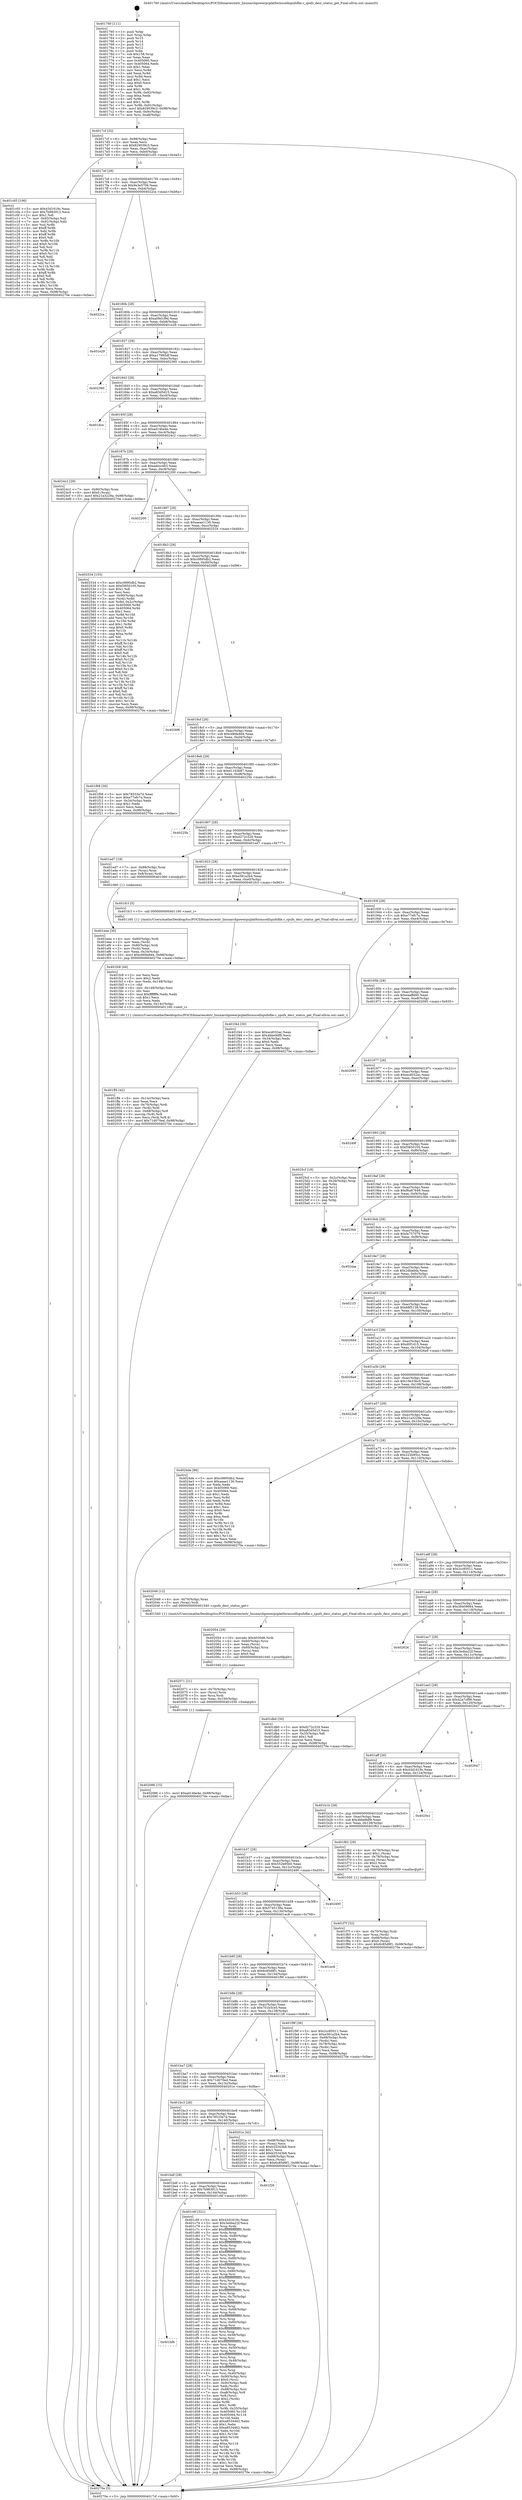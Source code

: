 digraph "0x401760" {
  label = "0x401760 (/mnt/c/Users/mathe/Desktop/tcc/POCII/binaries/extr_linuxarchpowerpcplatformscellspufsfile.c_spufs_decr_status_get_Final-ollvm.out::main(0))"
  labelloc = "t"
  node[shape=record]

  Entry [label="",width=0.3,height=0.3,shape=circle,fillcolor=black,style=filled]
  "0x4017cf" [label="{
     0x4017cf [32]\l
     | [instrs]\l
     &nbsp;&nbsp;0x4017cf \<+6\>: mov -0x98(%rbp),%eax\l
     &nbsp;&nbsp;0x4017d5 \<+2\>: mov %eax,%ecx\l
     &nbsp;&nbsp;0x4017d7 \<+6\>: sub $0x829039c3,%ecx\l
     &nbsp;&nbsp;0x4017dd \<+6\>: mov %eax,-0xac(%rbp)\l
     &nbsp;&nbsp;0x4017e3 \<+6\>: mov %ecx,-0xb0(%rbp)\l
     &nbsp;&nbsp;0x4017e9 \<+6\>: je 0000000000401c05 \<main+0x4a5\>\l
  }"]
  "0x401c05" [label="{
     0x401c05 [106]\l
     | [instrs]\l
     &nbsp;&nbsp;0x401c05 \<+5\>: mov $0x43d1619c,%eax\l
     &nbsp;&nbsp;0x401c0a \<+5\>: mov $0x7b983913,%ecx\l
     &nbsp;&nbsp;0x401c0f \<+2\>: mov $0x1,%dl\l
     &nbsp;&nbsp;0x401c11 \<+7\>: mov -0x92(%rbp),%sil\l
     &nbsp;&nbsp;0x401c18 \<+7\>: mov -0x91(%rbp),%dil\l
     &nbsp;&nbsp;0x401c1f \<+3\>: mov %sil,%r8b\l
     &nbsp;&nbsp;0x401c22 \<+4\>: xor $0xff,%r8b\l
     &nbsp;&nbsp;0x401c26 \<+3\>: mov %dil,%r9b\l
     &nbsp;&nbsp;0x401c29 \<+4\>: xor $0xff,%r9b\l
     &nbsp;&nbsp;0x401c2d \<+3\>: xor $0x0,%dl\l
     &nbsp;&nbsp;0x401c30 \<+3\>: mov %r8b,%r10b\l
     &nbsp;&nbsp;0x401c33 \<+4\>: and $0x0,%r10b\l
     &nbsp;&nbsp;0x401c37 \<+3\>: and %dl,%sil\l
     &nbsp;&nbsp;0x401c3a \<+3\>: mov %r9b,%r11b\l
     &nbsp;&nbsp;0x401c3d \<+4\>: and $0x0,%r11b\l
     &nbsp;&nbsp;0x401c41 \<+3\>: and %dl,%dil\l
     &nbsp;&nbsp;0x401c44 \<+3\>: or %sil,%r10b\l
     &nbsp;&nbsp;0x401c47 \<+3\>: or %dil,%r11b\l
     &nbsp;&nbsp;0x401c4a \<+3\>: xor %r11b,%r10b\l
     &nbsp;&nbsp;0x401c4d \<+3\>: or %r9b,%r8b\l
     &nbsp;&nbsp;0x401c50 \<+4\>: xor $0xff,%r8b\l
     &nbsp;&nbsp;0x401c54 \<+3\>: or $0x0,%dl\l
     &nbsp;&nbsp;0x401c57 \<+3\>: and %dl,%r8b\l
     &nbsp;&nbsp;0x401c5a \<+3\>: or %r8b,%r10b\l
     &nbsp;&nbsp;0x401c5d \<+4\>: test $0x1,%r10b\l
     &nbsp;&nbsp;0x401c61 \<+3\>: cmovne %ecx,%eax\l
     &nbsp;&nbsp;0x401c64 \<+6\>: mov %eax,-0x98(%rbp)\l
     &nbsp;&nbsp;0x401c6a \<+5\>: jmp 000000000040270e \<main+0xfae\>\l
  }"]
  "0x4017ef" [label="{
     0x4017ef [28]\l
     | [instrs]\l
     &nbsp;&nbsp;0x4017ef \<+5\>: jmp 00000000004017f4 \<main+0x94\>\l
     &nbsp;&nbsp;0x4017f4 \<+6\>: mov -0xac(%rbp),%eax\l
     &nbsp;&nbsp;0x4017fa \<+5\>: sub $0x9e3e5706,%eax\l
     &nbsp;&nbsp;0x4017ff \<+6\>: mov %eax,-0xb4(%rbp)\l
     &nbsp;&nbsp;0x401805 \<+6\>: je 00000000004022ca \<main+0xb6a\>\l
  }"]
  "0x40270e" [label="{
     0x40270e [5]\l
     | [instrs]\l
     &nbsp;&nbsp;0x40270e \<+5\>: jmp 00000000004017cf \<main+0x6f\>\l
  }"]
  "0x401760" [label="{
     0x401760 [111]\l
     | [instrs]\l
     &nbsp;&nbsp;0x401760 \<+1\>: push %rbp\l
     &nbsp;&nbsp;0x401761 \<+3\>: mov %rsp,%rbp\l
     &nbsp;&nbsp;0x401764 \<+2\>: push %r15\l
     &nbsp;&nbsp;0x401766 \<+2\>: push %r14\l
     &nbsp;&nbsp;0x401768 \<+2\>: push %r13\l
     &nbsp;&nbsp;0x40176a \<+2\>: push %r12\l
     &nbsp;&nbsp;0x40176c \<+1\>: push %rbx\l
     &nbsp;&nbsp;0x40176d \<+7\>: sub $0x158,%rsp\l
     &nbsp;&nbsp;0x401774 \<+2\>: xor %eax,%eax\l
     &nbsp;&nbsp;0x401776 \<+7\>: mov 0x405060,%ecx\l
     &nbsp;&nbsp;0x40177d \<+7\>: mov 0x405064,%edx\l
     &nbsp;&nbsp;0x401784 \<+3\>: sub $0x1,%eax\l
     &nbsp;&nbsp;0x401787 \<+3\>: mov %ecx,%r8d\l
     &nbsp;&nbsp;0x40178a \<+3\>: add %eax,%r8d\l
     &nbsp;&nbsp;0x40178d \<+4\>: imul %r8d,%ecx\l
     &nbsp;&nbsp;0x401791 \<+3\>: and $0x1,%ecx\l
     &nbsp;&nbsp;0x401794 \<+3\>: cmp $0x0,%ecx\l
     &nbsp;&nbsp;0x401797 \<+4\>: sete %r9b\l
     &nbsp;&nbsp;0x40179b \<+4\>: and $0x1,%r9b\l
     &nbsp;&nbsp;0x40179f \<+7\>: mov %r9b,-0x92(%rbp)\l
     &nbsp;&nbsp;0x4017a6 \<+3\>: cmp $0xa,%edx\l
     &nbsp;&nbsp;0x4017a9 \<+4\>: setl %r9b\l
     &nbsp;&nbsp;0x4017ad \<+4\>: and $0x1,%r9b\l
     &nbsp;&nbsp;0x4017b1 \<+7\>: mov %r9b,-0x91(%rbp)\l
     &nbsp;&nbsp;0x4017b8 \<+10\>: movl $0x829039c3,-0x98(%rbp)\l
     &nbsp;&nbsp;0x4017c2 \<+6\>: mov %edi,-0x9c(%rbp)\l
     &nbsp;&nbsp;0x4017c8 \<+7\>: mov %rsi,-0xa8(%rbp)\l
  }"]
  Exit [label="",width=0.3,height=0.3,shape=circle,fillcolor=black,style=filled,peripheries=2]
  "0x4022ca" [label="{
     0x4022ca\l
  }", style=dashed]
  "0x40180b" [label="{
     0x40180b [28]\l
     | [instrs]\l
     &nbsp;&nbsp;0x40180b \<+5\>: jmp 0000000000401810 \<main+0xb0\>\l
     &nbsp;&nbsp;0x401810 \<+6\>: mov -0xac(%rbp),%eax\l
     &nbsp;&nbsp;0x401816 \<+5\>: sub $0xa09d1f9d,%eax\l
     &nbsp;&nbsp;0x40181b \<+6\>: mov %eax,-0xb8(%rbp)\l
     &nbsp;&nbsp;0x401821 \<+6\>: je 0000000000401e29 \<main+0x6c9\>\l
  }"]
  "0x402086" [label="{
     0x402086 [15]\l
     | [instrs]\l
     &nbsp;&nbsp;0x402086 \<+10\>: movl $0xad14be4e,-0x98(%rbp)\l
     &nbsp;&nbsp;0x402090 \<+5\>: jmp 000000000040270e \<main+0xfae\>\l
  }"]
  "0x401e29" [label="{
     0x401e29\l
  }", style=dashed]
  "0x401827" [label="{
     0x401827 [28]\l
     | [instrs]\l
     &nbsp;&nbsp;0x401827 \<+5\>: jmp 000000000040182c \<main+0xcc\>\l
     &nbsp;&nbsp;0x40182c \<+6\>: mov -0xac(%rbp),%eax\l
     &nbsp;&nbsp;0x401832 \<+5\>: sub $0xa17985df,%eax\l
     &nbsp;&nbsp;0x401837 \<+6\>: mov %eax,-0xbc(%rbp)\l
     &nbsp;&nbsp;0x40183d \<+6\>: je 0000000000402360 \<main+0xc00\>\l
  }"]
  "0x402071" [label="{
     0x402071 [21]\l
     | [instrs]\l
     &nbsp;&nbsp;0x402071 \<+4\>: mov -0x70(%rbp),%rcx\l
     &nbsp;&nbsp;0x402075 \<+3\>: mov (%rcx),%rcx\l
     &nbsp;&nbsp;0x402078 \<+3\>: mov %rcx,%rdi\l
     &nbsp;&nbsp;0x40207b \<+6\>: mov %eax,-0x150(%rbp)\l
     &nbsp;&nbsp;0x402081 \<+5\>: call 0000000000401030 \<free@plt\>\l
     | [calls]\l
     &nbsp;&nbsp;0x401030 \{1\} (unknown)\l
  }"]
  "0x402360" [label="{
     0x402360\l
  }", style=dashed]
  "0x401843" [label="{
     0x401843 [28]\l
     | [instrs]\l
     &nbsp;&nbsp;0x401843 \<+5\>: jmp 0000000000401848 \<main+0xe8\>\l
     &nbsp;&nbsp;0x401848 \<+6\>: mov -0xac(%rbp),%eax\l
     &nbsp;&nbsp;0x40184e \<+5\>: sub $0xa83d5d15,%eax\l
     &nbsp;&nbsp;0x401853 \<+6\>: mov %eax,-0xc0(%rbp)\l
     &nbsp;&nbsp;0x401859 \<+6\>: je 0000000000401dce \<main+0x66e\>\l
  }"]
  "0x402054" [label="{
     0x402054 [29]\l
     | [instrs]\l
     &nbsp;&nbsp;0x402054 \<+10\>: movabs $0x4030d6,%rdi\l
     &nbsp;&nbsp;0x40205e \<+4\>: mov -0x60(%rbp),%rcx\l
     &nbsp;&nbsp;0x402062 \<+2\>: mov %eax,(%rcx)\l
     &nbsp;&nbsp;0x402064 \<+4\>: mov -0x60(%rbp),%rcx\l
     &nbsp;&nbsp;0x402068 \<+2\>: mov (%rcx),%esi\l
     &nbsp;&nbsp;0x40206a \<+2\>: mov $0x0,%al\l
     &nbsp;&nbsp;0x40206c \<+5\>: call 0000000000401040 \<printf@plt\>\l
     | [calls]\l
     &nbsp;&nbsp;0x401040 \{1\} (unknown)\l
  }"]
  "0x401dce" [label="{
     0x401dce\l
  }", style=dashed]
  "0x40185f" [label="{
     0x40185f [28]\l
     | [instrs]\l
     &nbsp;&nbsp;0x40185f \<+5\>: jmp 0000000000401864 \<main+0x104\>\l
     &nbsp;&nbsp;0x401864 \<+6\>: mov -0xac(%rbp),%eax\l
     &nbsp;&nbsp;0x40186a \<+5\>: sub $0xad14be4e,%eax\l
     &nbsp;&nbsp;0x40186f \<+6\>: mov %eax,-0xc4(%rbp)\l
     &nbsp;&nbsp;0x401875 \<+6\>: je 00000000004024c2 \<main+0xd62\>\l
  }"]
  "0x401ff4" [label="{
     0x401ff4 [42]\l
     | [instrs]\l
     &nbsp;&nbsp;0x401ff4 \<+6\>: mov -0x14c(%rbp),%ecx\l
     &nbsp;&nbsp;0x401ffa \<+3\>: imul %eax,%ecx\l
     &nbsp;&nbsp;0x401ffd \<+4\>: mov -0x70(%rbp),%rdi\l
     &nbsp;&nbsp;0x402001 \<+3\>: mov (%rdi),%rdi\l
     &nbsp;&nbsp;0x402004 \<+4\>: mov -0x68(%rbp),%r8\l
     &nbsp;&nbsp;0x402008 \<+3\>: movslq (%r8),%r8\l
     &nbsp;&nbsp;0x40200b \<+4\>: mov %ecx,(%rdi,%r8,4)\l
     &nbsp;&nbsp;0x40200f \<+10\>: movl $0x71d070ed,-0x98(%rbp)\l
     &nbsp;&nbsp;0x402019 \<+5\>: jmp 000000000040270e \<main+0xfae\>\l
  }"]
  "0x4024c2" [label="{
     0x4024c2 [28]\l
     | [instrs]\l
     &nbsp;&nbsp;0x4024c2 \<+7\>: mov -0x90(%rbp),%rax\l
     &nbsp;&nbsp;0x4024c9 \<+6\>: movl $0x0,(%rax)\l
     &nbsp;&nbsp;0x4024cf \<+10\>: movl $0x21a3229a,-0x98(%rbp)\l
     &nbsp;&nbsp;0x4024d9 \<+5\>: jmp 000000000040270e \<main+0xfae\>\l
  }"]
  "0x40187b" [label="{
     0x40187b [28]\l
     | [instrs]\l
     &nbsp;&nbsp;0x40187b \<+5\>: jmp 0000000000401880 \<main+0x120\>\l
     &nbsp;&nbsp;0x401880 \<+6\>: mov -0xac(%rbp),%eax\l
     &nbsp;&nbsp;0x401886 \<+5\>: sub $0xadecc463,%eax\l
     &nbsp;&nbsp;0x40188b \<+6\>: mov %eax,-0xc8(%rbp)\l
     &nbsp;&nbsp;0x401891 \<+6\>: je 0000000000402200 \<main+0xaa0\>\l
  }"]
  "0x401fc8" [label="{
     0x401fc8 [44]\l
     | [instrs]\l
     &nbsp;&nbsp;0x401fc8 \<+2\>: xor %ecx,%ecx\l
     &nbsp;&nbsp;0x401fca \<+5\>: mov $0x2,%edx\l
     &nbsp;&nbsp;0x401fcf \<+6\>: mov %edx,-0x148(%rbp)\l
     &nbsp;&nbsp;0x401fd5 \<+1\>: cltd\l
     &nbsp;&nbsp;0x401fd6 \<+6\>: mov -0x148(%rbp),%esi\l
     &nbsp;&nbsp;0x401fdc \<+2\>: idiv %esi\l
     &nbsp;&nbsp;0x401fde \<+6\>: imul $0xfffffffe,%edx,%edx\l
     &nbsp;&nbsp;0x401fe4 \<+3\>: sub $0x1,%ecx\l
     &nbsp;&nbsp;0x401fe7 \<+2\>: sub %ecx,%edx\l
     &nbsp;&nbsp;0x401fe9 \<+6\>: mov %edx,-0x14c(%rbp)\l
     &nbsp;&nbsp;0x401fef \<+5\>: call 0000000000401160 \<next_i\>\l
     | [calls]\l
     &nbsp;&nbsp;0x401160 \{1\} (/mnt/c/Users/mathe/Desktop/tcc/POCII/binaries/extr_linuxarchpowerpcplatformscellspufsfile.c_spufs_decr_status_get_Final-ollvm.out::next_i)\l
  }"]
  "0x402200" [label="{
     0x402200\l
  }", style=dashed]
  "0x401897" [label="{
     0x401897 [28]\l
     | [instrs]\l
     &nbsp;&nbsp;0x401897 \<+5\>: jmp 000000000040189c \<main+0x13c\>\l
     &nbsp;&nbsp;0x40189c \<+6\>: mov -0xac(%rbp),%eax\l
     &nbsp;&nbsp;0x4018a2 \<+5\>: sub $0xaeae1130,%eax\l
     &nbsp;&nbsp;0x4018a7 \<+6\>: mov %eax,-0xcc(%rbp)\l
     &nbsp;&nbsp;0x4018ad \<+6\>: je 0000000000402534 \<main+0xdd4\>\l
  }"]
  "0x401f7f" [label="{
     0x401f7f [32]\l
     | [instrs]\l
     &nbsp;&nbsp;0x401f7f \<+4\>: mov -0x70(%rbp),%rdi\l
     &nbsp;&nbsp;0x401f83 \<+3\>: mov %rax,(%rdi)\l
     &nbsp;&nbsp;0x401f86 \<+4\>: mov -0x68(%rbp),%rax\l
     &nbsp;&nbsp;0x401f8a \<+6\>: movl $0x0,(%rax)\l
     &nbsp;&nbsp;0x401f90 \<+10\>: movl $0x6c85d9f1,-0x98(%rbp)\l
     &nbsp;&nbsp;0x401f9a \<+5\>: jmp 000000000040270e \<main+0xfae\>\l
  }"]
  "0x402534" [label="{
     0x402534 [155]\l
     | [instrs]\l
     &nbsp;&nbsp;0x402534 \<+5\>: mov $0xc0895db2,%eax\l
     &nbsp;&nbsp;0x402539 \<+5\>: mov $0xf3850105,%ecx\l
     &nbsp;&nbsp;0x40253e \<+2\>: mov $0x1,%dl\l
     &nbsp;&nbsp;0x402540 \<+2\>: xor %esi,%esi\l
     &nbsp;&nbsp;0x402542 \<+7\>: mov -0x90(%rbp),%rdi\l
     &nbsp;&nbsp;0x402549 \<+3\>: mov (%rdi),%r8d\l
     &nbsp;&nbsp;0x40254c \<+4\>: mov %r8d,-0x2c(%rbp)\l
     &nbsp;&nbsp;0x402550 \<+8\>: mov 0x405060,%r8d\l
     &nbsp;&nbsp;0x402558 \<+8\>: mov 0x405064,%r9d\l
     &nbsp;&nbsp;0x402560 \<+3\>: sub $0x1,%esi\l
     &nbsp;&nbsp;0x402563 \<+3\>: mov %r8d,%r10d\l
     &nbsp;&nbsp;0x402566 \<+3\>: add %esi,%r10d\l
     &nbsp;&nbsp;0x402569 \<+4\>: imul %r10d,%r8d\l
     &nbsp;&nbsp;0x40256d \<+4\>: and $0x1,%r8d\l
     &nbsp;&nbsp;0x402571 \<+4\>: cmp $0x0,%r8d\l
     &nbsp;&nbsp;0x402575 \<+4\>: sete %r11b\l
     &nbsp;&nbsp;0x402579 \<+4\>: cmp $0xa,%r9d\l
     &nbsp;&nbsp;0x40257d \<+3\>: setl %bl\l
     &nbsp;&nbsp;0x402580 \<+3\>: mov %r11b,%r14b\l
     &nbsp;&nbsp;0x402583 \<+4\>: xor $0xff,%r14b\l
     &nbsp;&nbsp;0x402587 \<+3\>: mov %bl,%r15b\l
     &nbsp;&nbsp;0x40258a \<+4\>: xor $0xff,%r15b\l
     &nbsp;&nbsp;0x40258e \<+3\>: xor $0x0,%dl\l
     &nbsp;&nbsp;0x402591 \<+3\>: mov %r14b,%r12b\l
     &nbsp;&nbsp;0x402594 \<+4\>: and $0x0,%r12b\l
     &nbsp;&nbsp;0x402598 \<+3\>: and %dl,%r11b\l
     &nbsp;&nbsp;0x40259b \<+3\>: mov %r15b,%r13b\l
     &nbsp;&nbsp;0x40259e \<+4\>: and $0x0,%r13b\l
     &nbsp;&nbsp;0x4025a2 \<+2\>: and %dl,%bl\l
     &nbsp;&nbsp;0x4025a4 \<+3\>: or %r11b,%r12b\l
     &nbsp;&nbsp;0x4025a7 \<+3\>: or %bl,%r13b\l
     &nbsp;&nbsp;0x4025aa \<+3\>: xor %r13b,%r12b\l
     &nbsp;&nbsp;0x4025ad \<+3\>: or %r15b,%r14b\l
     &nbsp;&nbsp;0x4025b0 \<+4\>: xor $0xff,%r14b\l
     &nbsp;&nbsp;0x4025b4 \<+3\>: or $0x0,%dl\l
     &nbsp;&nbsp;0x4025b7 \<+3\>: and %dl,%r14b\l
     &nbsp;&nbsp;0x4025ba \<+3\>: or %r14b,%r12b\l
     &nbsp;&nbsp;0x4025bd \<+4\>: test $0x1,%r12b\l
     &nbsp;&nbsp;0x4025c1 \<+3\>: cmovne %ecx,%eax\l
     &nbsp;&nbsp;0x4025c4 \<+6\>: mov %eax,-0x98(%rbp)\l
     &nbsp;&nbsp;0x4025ca \<+5\>: jmp 000000000040270e \<main+0xfae\>\l
  }"]
  "0x4018b3" [label="{
     0x4018b3 [28]\l
     | [instrs]\l
     &nbsp;&nbsp;0x4018b3 \<+5\>: jmp 00000000004018b8 \<main+0x158\>\l
     &nbsp;&nbsp;0x4018b8 \<+6\>: mov -0xac(%rbp),%eax\l
     &nbsp;&nbsp;0x4018be \<+5\>: sub $0xc0895db2,%eax\l
     &nbsp;&nbsp;0x4018c3 \<+6\>: mov %eax,-0xd0(%rbp)\l
     &nbsp;&nbsp;0x4018c9 \<+6\>: je 00000000004026f6 \<main+0xf96\>\l
  }"]
  "0x401eea" [label="{
     0x401eea [30]\l
     | [instrs]\l
     &nbsp;&nbsp;0x401eea \<+4\>: mov -0x80(%rbp),%rdi\l
     &nbsp;&nbsp;0x401eee \<+2\>: mov %eax,(%rdi)\l
     &nbsp;&nbsp;0x401ef0 \<+4\>: mov -0x80(%rbp),%rdi\l
     &nbsp;&nbsp;0x401ef4 \<+2\>: mov (%rdi),%eax\l
     &nbsp;&nbsp;0x401ef6 \<+3\>: mov %eax,-0x34(%rbp)\l
     &nbsp;&nbsp;0x401ef9 \<+10\>: movl $0xc669a9d4,-0x98(%rbp)\l
     &nbsp;&nbsp;0x401f03 \<+5\>: jmp 000000000040270e \<main+0xfae\>\l
  }"]
  "0x4026f6" [label="{
     0x4026f6\l
  }", style=dashed]
  "0x4018cf" [label="{
     0x4018cf [28]\l
     | [instrs]\l
     &nbsp;&nbsp;0x4018cf \<+5\>: jmp 00000000004018d4 \<main+0x174\>\l
     &nbsp;&nbsp;0x4018d4 \<+6\>: mov -0xac(%rbp),%eax\l
     &nbsp;&nbsp;0x4018da \<+5\>: sub $0xc669a9d4,%eax\l
     &nbsp;&nbsp;0x4018df \<+6\>: mov %eax,-0xd4(%rbp)\l
     &nbsp;&nbsp;0x4018e5 \<+6\>: je 0000000000401f08 \<main+0x7a8\>\l
  }"]
  "0x401bfb" [label="{
     0x401bfb\l
  }", style=dashed]
  "0x401f08" [label="{
     0x401f08 [30]\l
     | [instrs]\l
     &nbsp;&nbsp;0x401f08 \<+5\>: mov $0x78533e7d,%eax\l
     &nbsp;&nbsp;0x401f0d \<+5\>: mov $0xe77efc7a,%ecx\l
     &nbsp;&nbsp;0x401f12 \<+3\>: mov -0x34(%rbp),%edx\l
     &nbsp;&nbsp;0x401f15 \<+3\>: cmp $0x1,%edx\l
     &nbsp;&nbsp;0x401f18 \<+3\>: cmovl %ecx,%eax\l
     &nbsp;&nbsp;0x401f1b \<+6\>: mov %eax,-0x98(%rbp)\l
     &nbsp;&nbsp;0x401f21 \<+5\>: jmp 000000000040270e \<main+0xfae\>\l
  }"]
  "0x4018eb" [label="{
     0x4018eb [28]\l
     | [instrs]\l
     &nbsp;&nbsp;0x4018eb \<+5\>: jmp 00000000004018f0 \<main+0x190\>\l
     &nbsp;&nbsp;0x4018f0 \<+6\>: mov -0xac(%rbp),%eax\l
     &nbsp;&nbsp;0x4018f6 \<+5\>: sub $0xd1163b87,%eax\l
     &nbsp;&nbsp;0x4018fb \<+6\>: mov %eax,-0xd8(%rbp)\l
     &nbsp;&nbsp;0x401901 \<+6\>: je 000000000040225b \<main+0xafb\>\l
  }"]
  "0x401c6f" [label="{
     0x401c6f [321]\l
     | [instrs]\l
     &nbsp;&nbsp;0x401c6f \<+5\>: mov $0x43d1619c,%eax\l
     &nbsp;&nbsp;0x401c74 \<+5\>: mov $0x3e4ba22f,%ecx\l
     &nbsp;&nbsp;0x401c79 \<+3\>: mov %rsp,%rdx\l
     &nbsp;&nbsp;0x401c7c \<+4\>: add $0xfffffffffffffff0,%rdx\l
     &nbsp;&nbsp;0x401c80 \<+3\>: mov %rdx,%rsp\l
     &nbsp;&nbsp;0x401c83 \<+7\>: mov %rdx,-0x90(%rbp)\l
     &nbsp;&nbsp;0x401c8a \<+3\>: mov %rsp,%rdx\l
     &nbsp;&nbsp;0x401c8d \<+4\>: add $0xfffffffffffffff0,%rdx\l
     &nbsp;&nbsp;0x401c91 \<+3\>: mov %rdx,%rsp\l
     &nbsp;&nbsp;0x401c94 \<+3\>: mov %rsp,%rsi\l
     &nbsp;&nbsp;0x401c97 \<+4\>: add $0xfffffffffffffff0,%rsi\l
     &nbsp;&nbsp;0x401c9b \<+3\>: mov %rsi,%rsp\l
     &nbsp;&nbsp;0x401c9e \<+7\>: mov %rsi,-0x88(%rbp)\l
     &nbsp;&nbsp;0x401ca5 \<+3\>: mov %rsp,%rsi\l
     &nbsp;&nbsp;0x401ca8 \<+4\>: add $0xfffffffffffffff0,%rsi\l
     &nbsp;&nbsp;0x401cac \<+3\>: mov %rsi,%rsp\l
     &nbsp;&nbsp;0x401caf \<+4\>: mov %rsi,-0x80(%rbp)\l
     &nbsp;&nbsp;0x401cb3 \<+3\>: mov %rsp,%rsi\l
     &nbsp;&nbsp;0x401cb6 \<+4\>: add $0xfffffffffffffff0,%rsi\l
     &nbsp;&nbsp;0x401cba \<+3\>: mov %rsi,%rsp\l
     &nbsp;&nbsp;0x401cbd \<+4\>: mov %rsi,-0x78(%rbp)\l
     &nbsp;&nbsp;0x401cc1 \<+3\>: mov %rsp,%rsi\l
     &nbsp;&nbsp;0x401cc4 \<+4\>: add $0xfffffffffffffff0,%rsi\l
     &nbsp;&nbsp;0x401cc8 \<+3\>: mov %rsi,%rsp\l
     &nbsp;&nbsp;0x401ccb \<+4\>: mov %rsi,-0x70(%rbp)\l
     &nbsp;&nbsp;0x401ccf \<+3\>: mov %rsp,%rsi\l
     &nbsp;&nbsp;0x401cd2 \<+4\>: add $0xfffffffffffffff0,%rsi\l
     &nbsp;&nbsp;0x401cd6 \<+3\>: mov %rsi,%rsp\l
     &nbsp;&nbsp;0x401cd9 \<+4\>: mov %rsi,-0x68(%rbp)\l
     &nbsp;&nbsp;0x401cdd \<+3\>: mov %rsp,%rsi\l
     &nbsp;&nbsp;0x401ce0 \<+4\>: add $0xfffffffffffffff0,%rsi\l
     &nbsp;&nbsp;0x401ce4 \<+3\>: mov %rsi,%rsp\l
     &nbsp;&nbsp;0x401ce7 \<+4\>: mov %rsi,-0x60(%rbp)\l
     &nbsp;&nbsp;0x401ceb \<+3\>: mov %rsp,%rsi\l
     &nbsp;&nbsp;0x401cee \<+4\>: add $0xfffffffffffffff0,%rsi\l
     &nbsp;&nbsp;0x401cf2 \<+3\>: mov %rsi,%rsp\l
     &nbsp;&nbsp;0x401cf5 \<+4\>: mov %rsi,-0x58(%rbp)\l
     &nbsp;&nbsp;0x401cf9 \<+3\>: mov %rsp,%rsi\l
     &nbsp;&nbsp;0x401cfc \<+4\>: add $0xfffffffffffffff0,%rsi\l
     &nbsp;&nbsp;0x401d00 \<+3\>: mov %rsi,%rsp\l
     &nbsp;&nbsp;0x401d03 \<+4\>: mov %rsi,-0x50(%rbp)\l
     &nbsp;&nbsp;0x401d07 \<+3\>: mov %rsp,%rsi\l
     &nbsp;&nbsp;0x401d0a \<+4\>: add $0xfffffffffffffff0,%rsi\l
     &nbsp;&nbsp;0x401d0e \<+3\>: mov %rsi,%rsp\l
     &nbsp;&nbsp;0x401d11 \<+4\>: mov %rsi,-0x48(%rbp)\l
     &nbsp;&nbsp;0x401d15 \<+3\>: mov %rsp,%rsi\l
     &nbsp;&nbsp;0x401d18 \<+4\>: add $0xfffffffffffffff0,%rsi\l
     &nbsp;&nbsp;0x401d1c \<+3\>: mov %rsi,%rsp\l
     &nbsp;&nbsp;0x401d1f \<+4\>: mov %rsi,-0x40(%rbp)\l
     &nbsp;&nbsp;0x401d23 \<+7\>: mov -0x90(%rbp),%rsi\l
     &nbsp;&nbsp;0x401d2a \<+6\>: movl $0x0,(%rsi)\l
     &nbsp;&nbsp;0x401d30 \<+6\>: mov -0x9c(%rbp),%edi\l
     &nbsp;&nbsp;0x401d36 \<+2\>: mov %edi,(%rdx)\l
     &nbsp;&nbsp;0x401d38 \<+7\>: mov -0x88(%rbp),%rsi\l
     &nbsp;&nbsp;0x401d3f \<+7\>: mov -0xa8(%rbp),%r8\l
     &nbsp;&nbsp;0x401d46 \<+3\>: mov %r8,(%rsi)\l
     &nbsp;&nbsp;0x401d49 \<+3\>: cmpl $0x2,(%rdx)\l
     &nbsp;&nbsp;0x401d4c \<+4\>: setne %r9b\l
     &nbsp;&nbsp;0x401d50 \<+4\>: and $0x1,%r9b\l
     &nbsp;&nbsp;0x401d54 \<+4\>: mov %r9b,-0x35(%rbp)\l
     &nbsp;&nbsp;0x401d58 \<+8\>: mov 0x405060,%r10d\l
     &nbsp;&nbsp;0x401d60 \<+8\>: mov 0x405064,%r11d\l
     &nbsp;&nbsp;0x401d68 \<+3\>: mov %r10d,%ebx\l
     &nbsp;&nbsp;0x401d6b \<+6\>: add $0xa8534462,%ebx\l
     &nbsp;&nbsp;0x401d71 \<+3\>: sub $0x1,%ebx\l
     &nbsp;&nbsp;0x401d74 \<+6\>: sub $0xa8534462,%ebx\l
     &nbsp;&nbsp;0x401d7a \<+4\>: imul %ebx,%r10d\l
     &nbsp;&nbsp;0x401d7e \<+4\>: and $0x1,%r10d\l
     &nbsp;&nbsp;0x401d82 \<+4\>: cmp $0x0,%r10d\l
     &nbsp;&nbsp;0x401d86 \<+4\>: sete %r9b\l
     &nbsp;&nbsp;0x401d8a \<+4\>: cmp $0xa,%r11d\l
     &nbsp;&nbsp;0x401d8e \<+4\>: setl %r14b\l
     &nbsp;&nbsp;0x401d92 \<+3\>: mov %r9b,%r15b\l
     &nbsp;&nbsp;0x401d95 \<+3\>: and %r14b,%r15b\l
     &nbsp;&nbsp;0x401d98 \<+3\>: xor %r14b,%r9b\l
     &nbsp;&nbsp;0x401d9b \<+3\>: or %r9b,%r15b\l
     &nbsp;&nbsp;0x401d9e \<+4\>: test $0x1,%r15b\l
     &nbsp;&nbsp;0x401da2 \<+3\>: cmovne %ecx,%eax\l
     &nbsp;&nbsp;0x401da5 \<+6\>: mov %eax,-0x98(%rbp)\l
     &nbsp;&nbsp;0x401dab \<+5\>: jmp 000000000040270e \<main+0xfae\>\l
  }"]
  "0x40225b" [label="{
     0x40225b\l
  }", style=dashed]
  "0x401907" [label="{
     0x401907 [28]\l
     | [instrs]\l
     &nbsp;&nbsp;0x401907 \<+5\>: jmp 000000000040190c \<main+0x1ac\>\l
     &nbsp;&nbsp;0x40190c \<+6\>: mov -0xac(%rbp),%eax\l
     &nbsp;&nbsp;0x401912 \<+5\>: sub $0xd272c329,%eax\l
     &nbsp;&nbsp;0x401917 \<+6\>: mov %eax,-0xdc(%rbp)\l
     &nbsp;&nbsp;0x40191d \<+6\>: je 0000000000401ed7 \<main+0x777\>\l
  }"]
  "0x401bdf" [label="{
     0x401bdf [28]\l
     | [instrs]\l
     &nbsp;&nbsp;0x401bdf \<+5\>: jmp 0000000000401be4 \<main+0x484\>\l
     &nbsp;&nbsp;0x401be4 \<+6\>: mov -0xac(%rbp),%eax\l
     &nbsp;&nbsp;0x401bea \<+5\>: sub $0x7b983913,%eax\l
     &nbsp;&nbsp;0x401bef \<+6\>: mov %eax,-0x144(%rbp)\l
     &nbsp;&nbsp;0x401bf5 \<+6\>: je 0000000000401c6f \<main+0x50f\>\l
  }"]
  "0x401ed7" [label="{
     0x401ed7 [19]\l
     | [instrs]\l
     &nbsp;&nbsp;0x401ed7 \<+7\>: mov -0x88(%rbp),%rax\l
     &nbsp;&nbsp;0x401ede \<+3\>: mov (%rax),%rax\l
     &nbsp;&nbsp;0x401ee1 \<+4\>: mov 0x8(%rax),%rdi\l
     &nbsp;&nbsp;0x401ee5 \<+5\>: call 0000000000401060 \<atoi@plt\>\l
     | [calls]\l
     &nbsp;&nbsp;0x401060 \{1\} (unknown)\l
  }"]
  "0x401923" [label="{
     0x401923 [28]\l
     | [instrs]\l
     &nbsp;&nbsp;0x401923 \<+5\>: jmp 0000000000401928 \<main+0x1c8\>\l
     &nbsp;&nbsp;0x401928 \<+6\>: mov -0xac(%rbp),%eax\l
     &nbsp;&nbsp;0x40192e \<+5\>: sub $0xe581a2b4,%eax\l
     &nbsp;&nbsp;0x401933 \<+6\>: mov %eax,-0xe0(%rbp)\l
     &nbsp;&nbsp;0x401939 \<+6\>: je 0000000000401fc3 \<main+0x863\>\l
  }"]
  "0x401f26" [label="{
     0x401f26\l
  }", style=dashed]
  "0x401fc3" [label="{
     0x401fc3 [5]\l
     | [instrs]\l
     &nbsp;&nbsp;0x401fc3 \<+5\>: call 0000000000401160 \<next_i\>\l
     | [calls]\l
     &nbsp;&nbsp;0x401160 \{1\} (/mnt/c/Users/mathe/Desktop/tcc/POCII/binaries/extr_linuxarchpowerpcplatformscellspufsfile.c_spufs_decr_status_get_Final-ollvm.out::next_i)\l
  }"]
  "0x40193f" [label="{
     0x40193f [28]\l
     | [instrs]\l
     &nbsp;&nbsp;0x40193f \<+5\>: jmp 0000000000401944 \<main+0x1e4\>\l
     &nbsp;&nbsp;0x401944 \<+6\>: mov -0xac(%rbp),%eax\l
     &nbsp;&nbsp;0x40194a \<+5\>: sub $0xe77efc7a,%eax\l
     &nbsp;&nbsp;0x40194f \<+6\>: mov %eax,-0xe4(%rbp)\l
     &nbsp;&nbsp;0x401955 \<+6\>: je 0000000000401f44 \<main+0x7e4\>\l
  }"]
  "0x401bc3" [label="{
     0x401bc3 [28]\l
     | [instrs]\l
     &nbsp;&nbsp;0x401bc3 \<+5\>: jmp 0000000000401bc8 \<main+0x468\>\l
     &nbsp;&nbsp;0x401bc8 \<+6\>: mov -0xac(%rbp),%eax\l
     &nbsp;&nbsp;0x401bce \<+5\>: sub $0x78533e7d,%eax\l
     &nbsp;&nbsp;0x401bd3 \<+6\>: mov %eax,-0x140(%rbp)\l
     &nbsp;&nbsp;0x401bd9 \<+6\>: je 0000000000401f26 \<main+0x7c6\>\l
  }"]
  "0x401f44" [label="{
     0x401f44 [30]\l
     | [instrs]\l
     &nbsp;&nbsp;0x401f44 \<+5\>: mov $0xecd032ac,%eax\l
     &nbsp;&nbsp;0x401f49 \<+5\>: mov $0x4bbe9df9,%ecx\l
     &nbsp;&nbsp;0x401f4e \<+3\>: mov -0x34(%rbp),%edx\l
     &nbsp;&nbsp;0x401f51 \<+3\>: cmp $0x0,%edx\l
     &nbsp;&nbsp;0x401f54 \<+3\>: cmove %ecx,%eax\l
     &nbsp;&nbsp;0x401f57 \<+6\>: mov %eax,-0x98(%rbp)\l
     &nbsp;&nbsp;0x401f5d \<+5\>: jmp 000000000040270e \<main+0xfae\>\l
  }"]
  "0x40195b" [label="{
     0x40195b [28]\l
     | [instrs]\l
     &nbsp;&nbsp;0x40195b \<+5\>: jmp 0000000000401960 \<main+0x200\>\l
     &nbsp;&nbsp;0x401960 \<+6\>: mov -0xac(%rbp),%eax\l
     &nbsp;&nbsp;0x401966 \<+5\>: sub $0xeaaffd00,%eax\l
     &nbsp;&nbsp;0x40196b \<+6\>: mov %eax,-0xe8(%rbp)\l
     &nbsp;&nbsp;0x401971 \<+6\>: je 0000000000402095 \<main+0x935\>\l
  }"]
  "0x40201e" [label="{
     0x40201e [42]\l
     | [instrs]\l
     &nbsp;&nbsp;0x40201e \<+4\>: mov -0x68(%rbp),%rax\l
     &nbsp;&nbsp;0x402022 \<+2\>: mov (%rax),%ecx\l
     &nbsp;&nbsp;0x402024 \<+6\>: sub $0xb35343b8,%ecx\l
     &nbsp;&nbsp;0x40202a \<+3\>: add $0x1,%ecx\l
     &nbsp;&nbsp;0x40202d \<+6\>: add $0xb35343b8,%ecx\l
     &nbsp;&nbsp;0x402033 \<+4\>: mov -0x68(%rbp),%rax\l
     &nbsp;&nbsp;0x402037 \<+2\>: mov %ecx,(%rax)\l
     &nbsp;&nbsp;0x402039 \<+10\>: movl $0x6c85d9f1,-0x98(%rbp)\l
     &nbsp;&nbsp;0x402043 \<+5\>: jmp 000000000040270e \<main+0xfae\>\l
  }"]
  "0x402095" [label="{
     0x402095\l
  }", style=dashed]
  "0x401977" [label="{
     0x401977 [28]\l
     | [instrs]\l
     &nbsp;&nbsp;0x401977 \<+5\>: jmp 000000000040197c \<main+0x21c\>\l
     &nbsp;&nbsp;0x40197c \<+6\>: mov -0xac(%rbp),%eax\l
     &nbsp;&nbsp;0x401982 \<+5\>: sub $0xecd032ac,%eax\l
     &nbsp;&nbsp;0x401987 \<+6\>: mov %eax,-0xec(%rbp)\l
     &nbsp;&nbsp;0x40198d \<+6\>: je 000000000040249f \<main+0xd3f\>\l
  }"]
  "0x401ba7" [label="{
     0x401ba7 [28]\l
     | [instrs]\l
     &nbsp;&nbsp;0x401ba7 \<+5\>: jmp 0000000000401bac \<main+0x44c\>\l
     &nbsp;&nbsp;0x401bac \<+6\>: mov -0xac(%rbp),%eax\l
     &nbsp;&nbsp;0x401bb2 \<+5\>: sub $0x71d070ed,%eax\l
     &nbsp;&nbsp;0x401bb7 \<+6\>: mov %eax,-0x13c(%rbp)\l
     &nbsp;&nbsp;0x401bbd \<+6\>: je 000000000040201e \<main+0x8be\>\l
  }"]
  "0x40249f" [label="{
     0x40249f\l
  }", style=dashed]
  "0x401993" [label="{
     0x401993 [28]\l
     | [instrs]\l
     &nbsp;&nbsp;0x401993 \<+5\>: jmp 0000000000401998 \<main+0x238\>\l
     &nbsp;&nbsp;0x401998 \<+6\>: mov -0xac(%rbp),%eax\l
     &nbsp;&nbsp;0x40199e \<+5\>: sub $0xf3850105,%eax\l
     &nbsp;&nbsp;0x4019a3 \<+6\>: mov %eax,-0xf0(%rbp)\l
     &nbsp;&nbsp;0x4019a9 \<+6\>: je 00000000004025cf \<main+0xe6f\>\l
  }"]
  "0x402128" [label="{
     0x402128\l
  }", style=dashed]
  "0x4025cf" [label="{
     0x4025cf [18]\l
     | [instrs]\l
     &nbsp;&nbsp;0x4025cf \<+3\>: mov -0x2c(%rbp),%eax\l
     &nbsp;&nbsp;0x4025d2 \<+4\>: lea -0x28(%rbp),%rsp\l
     &nbsp;&nbsp;0x4025d6 \<+1\>: pop %rbx\l
     &nbsp;&nbsp;0x4025d7 \<+2\>: pop %r12\l
     &nbsp;&nbsp;0x4025d9 \<+2\>: pop %r13\l
     &nbsp;&nbsp;0x4025db \<+2\>: pop %r14\l
     &nbsp;&nbsp;0x4025dd \<+2\>: pop %r15\l
     &nbsp;&nbsp;0x4025df \<+1\>: pop %rbp\l
     &nbsp;&nbsp;0x4025e0 \<+1\>: ret\l
  }"]
  "0x4019af" [label="{
     0x4019af [28]\l
     | [instrs]\l
     &nbsp;&nbsp;0x4019af \<+5\>: jmp 00000000004019b4 \<main+0x254\>\l
     &nbsp;&nbsp;0x4019b4 \<+6\>: mov -0xac(%rbp),%eax\l
     &nbsp;&nbsp;0x4019ba \<+5\>: sub $0xf6a87649,%eax\l
     &nbsp;&nbsp;0x4019bf \<+6\>: mov %eax,-0xf4(%rbp)\l
     &nbsp;&nbsp;0x4019c5 \<+6\>: je 00000000004023bb \<main+0xc5b\>\l
  }"]
  "0x401b8b" [label="{
     0x401b8b [28]\l
     | [instrs]\l
     &nbsp;&nbsp;0x401b8b \<+5\>: jmp 0000000000401b90 \<main+0x430\>\l
     &nbsp;&nbsp;0x401b90 \<+6\>: mov -0xac(%rbp),%eax\l
     &nbsp;&nbsp;0x401b96 \<+5\>: sub $0x701b3ce5,%eax\l
     &nbsp;&nbsp;0x401b9b \<+6\>: mov %eax,-0x138(%rbp)\l
     &nbsp;&nbsp;0x401ba1 \<+6\>: je 0000000000402128 \<main+0x9c8\>\l
  }"]
  "0x4023bb" [label="{
     0x4023bb\l
  }", style=dashed]
  "0x4019cb" [label="{
     0x4019cb [28]\l
     | [instrs]\l
     &nbsp;&nbsp;0x4019cb \<+5\>: jmp 00000000004019d0 \<main+0x270\>\l
     &nbsp;&nbsp;0x4019d0 \<+6\>: mov -0xac(%rbp),%eax\l
     &nbsp;&nbsp;0x4019d6 \<+5\>: sub $0xfa757079,%eax\l
     &nbsp;&nbsp;0x4019db \<+6\>: mov %eax,-0xf8(%rbp)\l
     &nbsp;&nbsp;0x4019e1 \<+6\>: je 00000000004024ae \<main+0xd4e\>\l
  }"]
  "0x401f9f" [label="{
     0x401f9f [36]\l
     | [instrs]\l
     &nbsp;&nbsp;0x401f9f \<+5\>: mov $0x2cc85011,%eax\l
     &nbsp;&nbsp;0x401fa4 \<+5\>: mov $0xe581a2b4,%ecx\l
     &nbsp;&nbsp;0x401fa9 \<+4\>: mov -0x68(%rbp),%rdx\l
     &nbsp;&nbsp;0x401fad \<+2\>: mov (%rdx),%esi\l
     &nbsp;&nbsp;0x401faf \<+4\>: mov -0x78(%rbp),%rdx\l
     &nbsp;&nbsp;0x401fb3 \<+2\>: cmp (%rdx),%esi\l
     &nbsp;&nbsp;0x401fb5 \<+3\>: cmovl %ecx,%eax\l
     &nbsp;&nbsp;0x401fb8 \<+6\>: mov %eax,-0x98(%rbp)\l
     &nbsp;&nbsp;0x401fbe \<+5\>: jmp 000000000040270e \<main+0xfae\>\l
  }"]
  "0x4024ae" [label="{
     0x4024ae\l
  }", style=dashed]
  "0x4019e7" [label="{
     0x4019e7 [28]\l
     | [instrs]\l
     &nbsp;&nbsp;0x4019e7 \<+5\>: jmp 00000000004019ec \<main+0x28c\>\l
     &nbsp;&nbsp;0x4019ec \<+6\>: mov -0xac(%rbp),%eax\l
     &nbsp;&nbsp;0x4019f2 \<+5\>: sub $0x2dbadda,%eax\l
     &nbsp;&nbsp;0x4019f7 \<+6\>: mov %eax,-0xfc(%rbp)\l
     &nbsp;&nbsp;0x4019fd \<+6\>: je 00000000004021f1 \<main+0xa91\>\l
  }"]
  "0x401b6f" [label="{
     0x401b6f [28]\l
     | [instrs]\l
     &nbsp;&nbsp;0x401b6f \<+5\>: jmp 0000000000401b74 \<main+0x414\>\l
     &nbsp;&nbsp;0x401b74 \<+6\>: mov -0xac(%rbp),%eax\l
     &nbsp;&nbsp;0x401b7a \<+5\>: sub $0x6c85d9f1,%eax\l
     &nbsp;&nbsp;0x401b7f \<+6\>: mov %eax,-0x134(%rbp)\l
     &nbsp;&nbsp;0x401b85 \<+6\>: je 0000000000401f9f \<main+0x83f\>\l
  }"]
  "0x4021f1" [label="{
     0x4021f1\l
  }", style=dashed]
  "0x401a03" [label="{
     0x401a03 [28]\l
     | [instrs]\l
     &nbsp;&nbsp;0x401a03 \<+5\>: jmp 0000000000401a08 \<main+0x2a8\>\l
     &nbsp;&nbsp;0x401a08 \<+6\>: mov -0xac(%rbp),%eax\l
     &nbsp;&nbsp;0x401a0e \<+5\>: sub $0x68f5138,%eax\l
     &nbsp;&nbsp;0x401a13 \<+6\>: mov %eax,-0x100(%rbp)\l
     &nbsp;&nbsp;0x401a19 \<+6\>: je 0000000000402684 \<main+0xf24\>\l
  }"]
  "0x401ec8" [label="{
     0x401ec8\l
  }", style=dashed]
  "0x402684" [label="{
     0x402684\l
  }", style=dashed]
  "0x401a1f" [label="{
     0x401a1f [28]\l
     | [instrs]\l
     &nbsp;&nbsp;0x401a1f \<+5\>: jmp 0000000000401a24 \<main+0x2c4\>\l
     &nbsp;&nbsp;0x401a24 \<+6\>: mov -0xac(%rbp),%eax\l
     &nbsp;&nbsp;0x401a2a \<+5\>: sub $0xd0f1d15,%eax\l
     &nbsp;&nbsp;0x401a2f \<+6\>: mov %eax,-0x104(%rbp)\l
     &nbsp;&nbsp;0x401a35 \<+6\>: je 00000000004026a9 \<main+0xf49\>\l
  }"]
  "0x401b53" [label="{
     0x401b53 [28]\l
     | [instrs]\l
     &nbsp;&nbsp;0x401b53 \<+5\>: jmp 0000000000401b58 \<main+0x3f8\>\l
     &nbsp;&nbsp;0x401b58 \<+6\>: mov -0xac(%rbp),%eax\l
     &nbsp;&nbsp;0x401b5e \<+5\>: sub $0x5745138a,%eax\l
     &nbsp;&nbsp;0x401b63 \<+6\>: mov %eax,-0x130(%rbp)\l
     &nbsp;&nbsp;0x401b69 \<+6\>: je 0000000000401ec8 \<main+0x768\>\l
  }"]
  "0x4026a9" [label="{
     0x4026a9\l
  }", style=dashed]
  "0x401a3b" [label="{
     0x401a3b [28]\l
     | [instrs]\l
     &nbsp;&nbsp;0x401a3b \<+5\>: jmp 0000000000401a40 \<main+0x2e0\>\l
     &nbsp;&nbsp;0x401a40 \<+6\>: mov -0xac(%rbp),%eax\l
     &nbsp;&nbsp;0x401a46 \<+5\>: sub $0x19e33bc0,%eax\l
     &nbsp;&nbsp;0x401a4b \<+6\>: mov %eax,-0x108(%rbp)\l
     &nbsp;&nbsp;0x401a51 \<+6\>: je 00000000004022e8 \<main+0xb88\>\l
  }"]
  "0x402490" [label="{
     0x402490\l
  }", style=dashed]
  "0x4022e8" [label="{
     0x4022e8\l
  }", style=dashed]
  "0x401a57" [label="{
     0x401a57 [28]\l
     | [instrs]\l
     &nbsp;&nbsp;0x401a57 \<+5\>: jmp 0000000000401a5c \<main+0x2fc\>\l
     &nbsp;&nbsp;0x401a5c \<+6\>: mov -0xac(%rbp),%eax\l
     &nbsp;&nbsp;0x401a62 \<+5\>: sub $0x21a3229a,%eax\l
     &nbsp;&nbsp;0x401a67 \<+6\>: mov %eax,-0x10c(%rbp)\l
     &nbsp;&nbsp;0x401a6d \<+6\>: je 00000000004024de \<main+0xd7e\>\l
  }"]
  "0x401b37" [label="{
     0x401b37 [28]\l
     | [instrs]\l
     &nbsp;&nbsp;0x401b37 \<+5\>: jmp 0000000000401b3c \<main+0x3dc\>\l
     &nbsp;&nbsp;0x401b3c \<+6\>: mov -0xac(%rbp),%eax\l
     &nbsp;&nbsp;0x401b42 \<+5\>: sub $0x552b95b0,%eax\l
     &nbsp;&nbsp;0x401b47 \<+6\>: mov %eax,-0x12c(%rbp)\l
     &nbsp;&nbsp;0x401b4d \<+6\>: je 0000000000402490 \<main+0xd30\>\l
  }"]
  "0x4024de" [label="{
     0x4024de [86]\l
     | [instrs]\l
     &nbsp;&nbsp;0x4024de \<+5\>: mov $0xc0895db2,%eax\l
     &nbsp;&nbsp;0x4024e3 \<+5\>: mov $0xaeae1130,%ecx\l
     &nbsp;&nbsp;0x4024e8 \<+2\>: xor %edx,%edx\l
     &nbsp;&nbsp;0x4024ea \<+7\>: mov 0x405060,%esi\l
     &nbsp;&nbsp;0x4024f1 \<+7\>: mov 0x405064,%edi\l
     &nbsp;&nbsp;0x4024f8 \<+3\>: sub $0x1,%edx\l
     &nbsp;&nbsp;0x4024fb \<+3\>: mov %esi,%r8d\l
     &nbsp;&nbsp;0x4024fe \<+3\>: add %edx,%r8d\l
     &nbsp;&nbsp;0x402501 \<+4\>: imul %r8d,%esi\l
     &nbsp;&nbsp;0x402505 \<+3\>: and $0x1,%esi\l
     &nbsp;&nbsp;0x402508 \<+3\>: cmp $0x0,%esi\l
     &nbsp;&nbsp;0x40250b \<+4\>: sete %r9b\l
     &nbsp;&nbsp;0x40250f \<+3\>: cmp $0xa,%edi\l
     &nbsp;&nbsp;0x402512 \<+4\>: setl %r10b\l
     &nbsp;&nbsp;0x402516 \<+3\>: mov %r9b,%r11b\l
     &nbsp;&nbsp;0x402519 \<+3\>: and %r10b,%r11b\l
     &nbsp;&nbsp;0x40251c \<+3\>: xor %r10b,%r9b\l
     &nbsp;&nbsp;0x40251f \<+3\>: or %r9b,%r11b\l
     &nbsp;&nbsp;0x402522 \<+4\>: test $0x1,%r11b\l
     &nbsp;&nbsp;0x402526 \<+3\>: cmovne %ecx,%eax\l
     &nbsp;&nbsp;0x402529 \<+6\>: mov %eax,-0x98(%rbp)\l
     &nbsp;&nbsp;0x40252f \<+5\>: jmp 000000000040270e \<main+0xfae\>\l
  }"]
  "0x401a73" [label="{
     0x401a73 [28]\l
     | [instrs]\l
     &nbsp;&nbsp;0x401a73 \<+5\>: jmp 0000000000401a78 \<main+0x318\>\l
     &nbsp;&nbsp;0x401a78 \<+6\>: mov -0xac(%rbp),%eax\l
     &nbsp;&nbsp;0x401a7e \<+5\>: sub $0x222b95cc,%eax\l
     &nbsp;&nbsp;0x401a83 \<+6\>: mov %eax,-0x110(%rbp)\l
     &nbsp;&nbsp;0x401a89 \<+6\>: je 000000000040233e \<main+0xbde\>\l
  }"]
  "0x401f62" [label="{
     0x401f62 [29]\l
     | [instrs]\l
     &nbsp;&nbsp;0x401f62 \<+4\>: mov -0x78(%rbp),%rax\l
     &nbsp;&nbsp;0x401f66 \<+6\>: movl $0x1,(%rax)\l
     &nbsp;&nbsp;0x401f6c \<+4\>: mov -0x78(%rbp),%rax\l
     &nbsp;&nbsp;0x401f70 \<+3\>: movslq (%rax),%rax\l
     &nbsp;&nbsp;0x401f73 \<+4\>: shl $0x2,%rax\l
     &nbsp;&nbsp;0x401f77 \<+3\>: mov %rax,%rdi\l
     &nbsp;&nbsp;0x401f7a \<+5\>: call 0000000000401050 \<malloc@plt\>\l
     | [calls]\l
     &nbsp;&nbsp;0x401050 \{1\} (unknown)\l
  }"]
  "0x40233e" [label="{
     0x40233e\l
  }", style=dashed]
  "0x401a8f" [label="{
     0x401a8f [28]\l
     | [instrs]\l
     &nbsp;&nbsp;0x401a8f \<+5\>: jmp 0000000000401a94 \<main+0x334\>\l
     &nbsp;&nbsp;0x401a94 \<+6\>: mov -0xac(%rbp),%eax\l
     &nbsp;&nbsp;0x401a9a \<+5\>: sub $0x2cc85011,%eax\l
     &nbsp;&nbsp;0x401a9f \<+6\>: mov %eax,-0x114(%rbp)\l
     &nbsp;&nbsp;0x401aa5 \<+6\>: je 0000000000402048 \<main+0x8e8\>\l
  }"]
  "0x401b1b" [label="{
     0x401b1b [28]\l
     | [instrs]\l
     &nbsp;&nbsp;0x401b1b \<+5\>: jmp 0000000000401b20 \<main+0x3c0\>\l
     &nbsp;&nbsp;0x401b20 \<+6\>: mov -0xac(%rbp),%eax\l
     &nbsp;&nbsp;0x401b26 \<+5\>: sub $0x4bbe9df9,%eax\l
     &nbsp;&nbsp;0x401b2b \<+6\>: mov %eax,-0x128(%rbp)\l
     &nbsp;&nbsp;0x401b31 \<+6\>: je 0000000000401f62 \<main+0x802\>\l
  }"]
  "0x402048" [label="{
     0x402048 [12]\l
     | [instrs]\l
     &nbsp;&nbsp;0x402048 \<+4\>: mov -0x70(%rbp),%rax\l
     &nbsp;&nbsp;0x40204c \<+3\>: mov (%rax),%rdi\l
     &nbsp;&nbsp;0x40204f \<+5\>: call 0000000000401540 \<spufs_decr_status_get\>\l
     | [calls]\l
     &nbsp;&nbsp;0x401540 \{1\} (/mnt/c/Users/mathe/Desktop/tcc/POCII/binaries/extr_linuxarchpowerpcplatformscellspufsfile.c_spufs_decr_status_get_Final-ollvm.out::spufs_decr_status_get)\l
  }"]
  "0x401aab" [label="{
     0x401aab [28]\l
     | [instrs]\l
     &nbsp;&nbsp;0x401aab \<+5\>: jmp 0000000000401ab0 \<main+0x350\>\l
     &nbsp;&nbsp;0x401ab0 \<+6\>: mov -0xac(%rbp),%eax\l
     &nbsp;&nbsp;0x401ab6 \<+5\>: sub $0x38409684,%eax\l
     &nbsp;&nbsp;0x401abb \<+6\>: mov %eax,-0x118(%rbp)\l
     &nbsp;&nbsp;0x401ac1 \<+6\>: je 0000000000402626 \<main+0xec6\>\l
  }"]
  "0x4025e1" [label="{
     0x4025e1\l
  }", style=dashed]
  "0x402626" [label="{
     0x402626\l
  }", style=dashed]
  "0x401ac7" [label="{
     0x401ac7 [28]\l
     | [instrs]\l
     &nbsp;&nbsp;0x401ac7 \<+5\>: jmp 0000000000401acc \<main+0x36c\>\l
     &nbsp;&nbsp;0x401acc \<+6\>: mov -0xac(%rbp),%eax\l
     &nbsp;&nbsp;0x401ad2 \<+5\>: sub $0x3e4ba22f,%eax\l
     &nbsp;&nbsp;0x401ad7 \<+6\>: mov %eax,-0x11c(%rbp)\l
     &nbsp;&nbsp;0x401add \<+6\>: je 0000000000401db0 \<main+0x650\>\l
  }"]
  "0x401aff" [label="{
     0x401aff [28]\l
     | [instrs]\l
     &nbsp;&nbsp;0x401aff \<+5\>: jmp 0000000000401b04 \<main+0x3a4\>\l
     &nbsp;&nbsp;0x401b04 \<+6\>: mov -0xac(%rbp),%eax\l
     &nbsp;&nbsp;0x401b0a \<+5\>: sub $0x43d1619c,%eax\l
     &nbsp;&nbsp;0x401b0f \<+6\>: mov %eax,-0x124(%rbp)\l
     &nbsp;&nbsp;0x401b15 \<+6\>: je 00000000004025e1 \<main+0xe81\>\l
  }"]
  "0x401db0" [label="{
     0x401db0 [30]\l
     | [instrs]\l
     &nbsp;&nbsp;0x401db0 \<+5\>: mov $0xd272c329,%eax\l
     &nbsp;&nbsp;0x401db5 \<+5\>: mov $0xa83d5d15,%ecx\l
     &nbsp;&nbsp;0x401dba \<+3\>: mov -0x35(%rbp),%dl\l
     &nbsp;&nbsp;0x401dbd \<+3\>: test $0x1,%dl\l
     &nbsp;&nbsp;0x401dc0 \<+3\>: cmovne %ecx,%eax\l
     &nbsp;&nbsp;0x401dc3 \<+6\>: mov %eax,-0x98(%rbp)\l
     &nbsp;&nbsp;0x401dc9 \<+5\>: jmp 000000000040270e \<main+0xfae\>\l
  }"]
  "0x401ae3" [label="{
     0x401ae3 [28]\l
     | [instrs]\l
     &nbsp;&nbsp;0x401ae3 \<+5\>: jmp 0000000000401ae8 \<main+0x388\>\l
     &nbsp;&nbsp;0x401ae8 \<+6\>: mov -0xac(%rbp),%eax\l
     &nbsp;&nbsp;0x401aee \<+5\>: sub $0x42a7cf99,%eax\l
     &nbsp;&nbsp;0x401af3 \<+6\>: mov %eax,-0x120(%rbp)\l
     &nbsp;&nbsp;0x401af9 \<+6\>: je 0000000000402647 \<main+0xee7\>\l
  }"]
  "0x402647" [label="{
     0x402647\l
  }", style=dashed]
  Entry -> "0x401760" [label=" 1"]
  "0x4017cf" -> "0x401c05" [label=" 1"]
  "0x4017cf" -> "0x4017ef" [label=" 15"]
  "0x401c05" -> "0x40270e" [label=" 1"]
  "0x401760" -> "0x4017cf" [label=" 1"]
  "0x40270e" -> "0x4017cf" [label=" 15"]
  "0x4025cf" -> Exit [label=" 1"]
  "0x4017ef" -> "0x4022ca" [label=" 0"]
  "0x4017ef" -> "0x40180b" [label=" 15"]
  "0x402534" -> "0x40270e" [label=" 1"]
  "0x40180b" -> "0x401e29" [label=" 0"]
  "0x40180b" -> "0x401827" [label=" 15"]
  "0x4024de" -> "0x40270e" [label=" 1"]
  "0x401827" -> "0x402360" [label=" 0"]
  "0x401827" -> "0x401843" [label=" 15"]
  "0x4024c2" -> "0x40270e" [label=" 1"]
  "0x401843" -> "0x401dce" [label=" 0"]
  "0x401843" -> "0x40185f" [label=" 15"]
  "0x402086" -> "0x40270e" [label=" 1"]
  "0x40185f" -> "0x4024c2" [label=" 1"]
  "0x40185f" -> "0x40187b" [label=" 14"]
  "0x402071" -> "0x402086" [label=" 1"]
  "0x40187b" -> "0x402200" [label=" 0"]
  "0x40187b" -> "0x401897" [label=" 14"]
  "0x402054" -> "0x402071" [label=" 1"]
  "0x401897" -> "0x402534" [label=" 1"]
  "0x401897" -> "0x4018b3" [label=" 13"]
  "0x402048" -> "0x402054" [label=" 1"]
  "0x4018b3" -> "0x4026f6" [label=" 0"]
  "0x4018b3" -> "0x4018cf" [label=" 13"]
  "0x40201e" -> "0x40270e" [label=" 1"]
  "0x4018cf" -> "0x401f08" [label=" 1"]
  "0x4018cf" -> "0x4018eb" [label=" 12"]
  "0x401fc8" -> "0x401ff4" [label=" 1"]
  "0x4018eb" -> "0x40225b" [label=" 0"]
  "0x4018eb" -> "0x401907" [label=" 12"]
  "0x401fc3" -> "0x401fc8" [label=" 1"]
  "0x401907" -> "0x401ed7" [label=" 1"]
  "0x401907" -> "0x401923" [label=" 11"]
  "0x401f7f" -> "0x40270e" [label=" 1"]
  "0x401923" -> "0x401fc3" [label=" 1"]
  "0x401923" -> "0x40193f" [label=" 10"]
  "0x401f62" -> "0x401f7f" [label=" 1"]
  "0x40193f" -> "0x401f44" [label=" 1"]
  "0x40193f" -> "0x40195b" [label=" 9"]
  "0x401f08" -> "0x40270e" [label=" 1"]
  "0x40195b" -> "0x402095" [label=" 0"]
  "0x40195b" -> "0x401977" [label=" 9"]
  "0x401eea" -> "0x40270e" [label=" 1"]
  "0x401977" -> "0x40249f" [label=" 0"]
  "0x401977" -> "0x401993" [label=" 9"]
  "0x401db0" -> "0x40270e" [label=" 1"]
  "0x401993" -> "0x4025cf" [label=" 1"]
  "0x401993" -> "0x4019af" [label=" 8"]
  "0x401c6f" -> "0x40270e" [label=" 1"]
  "0x4019af" -> "0x4023bb" [label=" 0"]
  "0x4019af" -> "0x4019cb" [label=" 8"]
  "0x401bdf" -> "0x401bfb" [label=" 0"]
  "0x4019cb" -> "0x4024ae" [label=" 0"]
  "0x4019cb" -> "0x4019e7" [label=" 8"]
  "0x401bdf" -> "0x401c6f" [label=" 1"]
  "0x4019e7" -> "0x4021f1" [label=" 0"]
  "0x4019e7" -> "0x401a03" [label=" 8"]
  "0x401bc3" -> "0x401bdf" [label=" 1"]
  "0x401a03" -> "0x402684" [label=" 0"]
  "0x401a03" -> "0x401a1f" [label=" 8"]
  "0x401bc3" -> "0x401f26" [label=" 0"]
  "0x401a1f" -> "0x4026a9" [label=" 0"]
  "0x401a1f" -> "0x401a3b" [label=" 8"]
  "0x401ba7" -> "0x401bc3" [label=" 1"]
  "0x401a3b" -> "0x4022e8" [label=" 0"]
  "0x401a3b" -> "0x401a57" [label=" 8"]
  "0x401ba7" -> "0x40201e" [label=" 1"]
  "0x401a57" -> "0x4024de" [label=" 1"]
  "0x401a57" -> "0x401a73" [label=" 7"]
  "0x401b8b" -> "0x401ba7" [label=" 2"]
  "0x401a73" -> "0x40233e" [label=" 0"]
  "0x401a73" -> "0x401a8f" [label=" 7"]
  "0x401b8b" -> "0x402128" [label=" 0"]
  "0x401a8f" -> "0x402048" [label=" 1"]
  "0x401a8f" -> "0x401aab" [label=" 6"]
  "0x401b6f" -> "0x401b8b" [label=" 2"]
  "0x401aab" -> "0x402626" [label=" 0"]
  "0x401aab" -> "0x401ac7" [label=" 6"]
  "0x401b6f" -> "0x401f9f" [label=" 2"]
  "0x401ac7" -> "0x401db0" [label=" 1"]
  "0x401ac7" -> "0x401ae3" [label=" 5"]
  "0x401b53" -> "0x401b6f" [label=" 4"]
  "0x401ae3" -> "0x402647" [label=" 0"]
  "0x401ae3" -> "0x401aff" [label=" 5"]
  "0x401f9f" -> "0x40270e" [label=" 2"]
  "0x401aff" -> "0x4025e1" [label=" 0"]
  "0x401aff" -> "0x401b1b" [label=" 5"]
  "0x401ff4" -> "0x40270e" [label=" 1"]
  "0x401b1b" -> "0x401f62" [label=" 1"]
  "0x401b1b" -> "0x401b37" [label=" 4"]
  "0x401ed7" -> "0x401eea" [label=" 1"]
  "0x401b37" -> "0x402490" [label=" 0"]
  "0x401b37" -> "0x401b53" [label=" 4"]
  "0x401f44" -> "0x40270e" [label=" 1"]
  "0x401b53" -> "0x401ec8" [label=" 0"]
}

